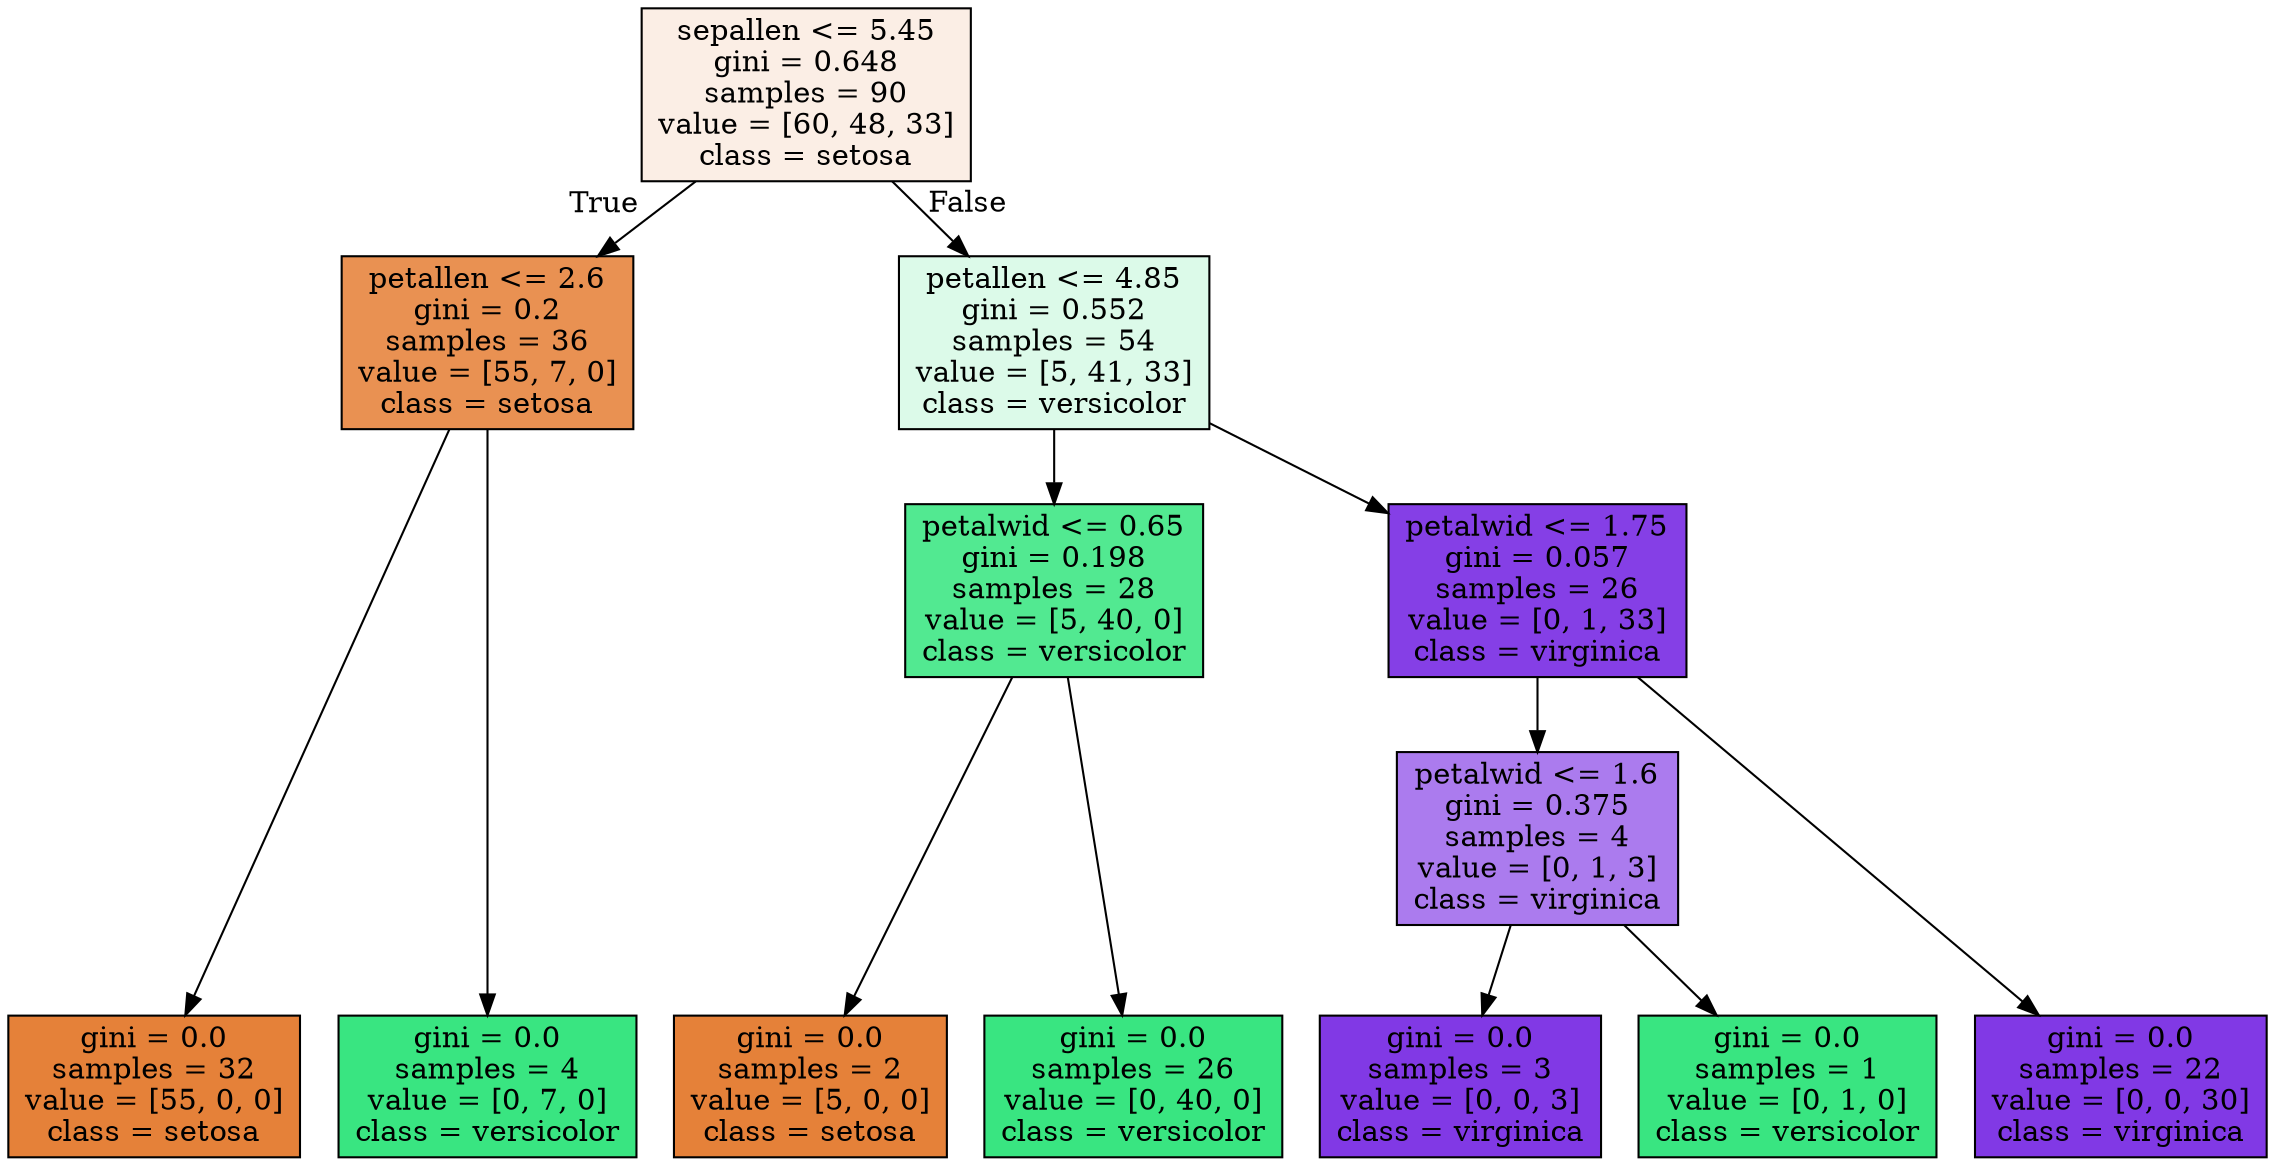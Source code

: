 digraph Tree {
node [shape=box, style="filled", color="black"] ;
graph [ranksep=equally, splines=polyline] ;
0 [label="sepallen <= 5.45\ngini = 0.648\nsamples = 90\nvalue = [60, 48, 33]\nclass = setosa", fillcolor="#e5813921"] ;
1 [label="petallen <= 2.6\ngini = 0.2\nsamples = 36\nvalue = [55, 7, 0]\nclass = setosa", fillcolor="#e58139df"] ;
0 -> 1 [labeldistance=2.5, labelangle=45, headlabel="True"] ;
2 [label="gini = 0.0\nsamples = 32\nvalue = [55, 0, 0]\nclass = setosa", fillcolor="#e58139ff"] ;
1 -> 2 ;
3 [label="gini = 0.0\nsamples = 4\nvalue = [0, 7, 0]\nclass = versicolor", fillcolor="#39e581ff"] ;
1 -> 3 ;
4 [label="petallen <= 4.85\ngini = 0.552\nsamples = 54\nvalue = [5, 41, 33]\nclass = versicolor", fillcolor="#39e5812c"] ;
0 -> 4 [labeldistance=2.5, labelangle=-45, headlabel="False"] ;
5 [label="petalwid <= 0.65\ngini = 0.198\nsamples = 28\nvalue = [5, 40, 0]\nclass = versicolor", fillcolor="#39e581df"] ;
4 -> 5 ;
6 [label="gini = 0.0\nsamples = 2\nvalue = [5, 0, 0]\nclass = setosa", fillcolor="#e58139ff"] ;
5 -> 6 ;
7 [label="gini = 0.0\nsamples = 26\nvalue = [0, 40, 0]\nclass = versicolor", fillcolor="#39e581ff"] ;
5 -> 7 ;
8 [label="petalwid <= 1.75\ngini = 0.057\nsamples = 26\nvalue = [0, 1, 33]\nclass = virginica", fillcolor="#8139e5f7"] ;
4 -> 8 ;
9 [label="petalwid <= 1.6\ngini = 0.375\nsamples = 4\nvalue = [0, 1, 3]\nclass = virginica", fillcolor="#8139e5aa"] ;
8 -> 9 ;
10 [label="gini = 0.0\nsamples = 3\nvalue = [0, 0, 3]\nclass = virginica", fillcolor="#8139e5ff"] ;
9 -> 10 ;
11 [label="gini = 0.0\nsamples = 1\nvalue = [0, 1, 0]\nclass = versicolor", fillcolor="#39e581ff"] ;
9 -> 11 ;
12 [label="gini = 0.0\nsamples = 22\nvalue = [0, 0, 30]\nclass = virginica", fillcolor="#8139e5ff"] ;
8 -> 12 ;
{rank=same ; 0} ;
{rank=same ; 1; 4} ;
{rank=same ; 5; 8} ;
{rank=same ; 9} ;
{rank=same ; 2; 3; 6; 7; 10; 11; 12} ;
}